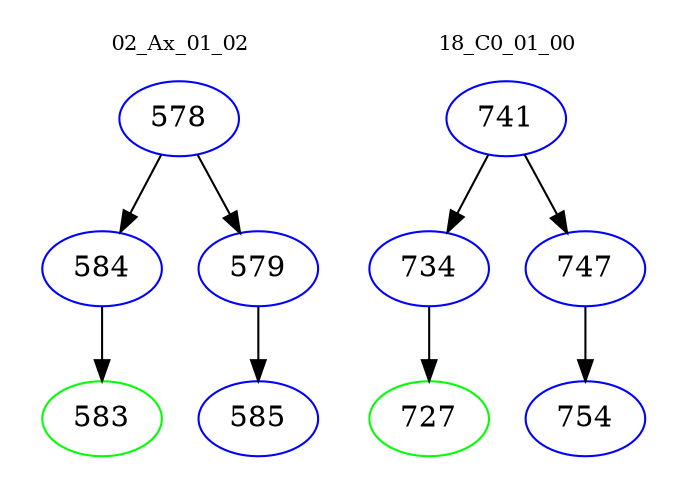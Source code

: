 digraph{
subgraph cluster_0 {
color = white
label = "02_Ax_01_02";
fontsize=10;
T0_578 [label="578", color="blue"]
T0_578 -> T0_584 [color="black"]
T0_584 [label="584", color="blue"]
T0_584 -> T0_583 [color="black"]
T0_583 [label="583", color="green"]
T0_578 -> T0_579 [color="black"]
T0_579 [label="579", color="blue"]
T0_579 -> T0_585 [color="black"]
T0_585 [label="585", color="blue"]
}
subgraph cluster_1 {
color = white
label = "18_C0_01_00";
fontsize=10;
T1_741 [label="741", color="blue"]
T1_741 -> T1_734 [color="black"]
T1_734 [label="734", color="blue"]
T1_734 -> T1_727 [color="black"]
T1_727 [label="727", color="green"]
T1_741 -> T1_747 [color="black"]
T1_747 [label="747", color="blue"]
T1_747 -> T1_754 [color="black"]
T1_754 [label="754", color="blue"]
}
}
